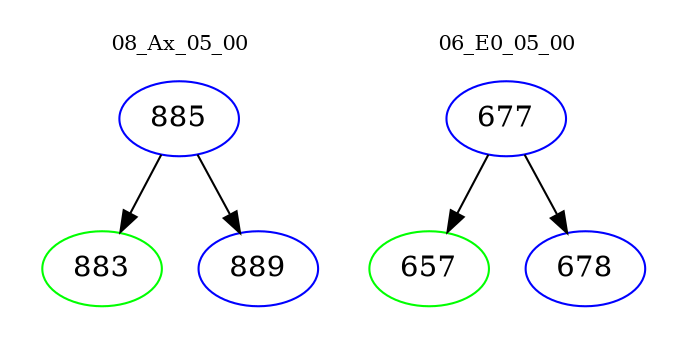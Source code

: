 digraph{
subgraph cluster_0 {
color = white
label = "08_Ax_05_00";
fontsize=10;
T0_885 [label="885", color="blue"]
T0_885 -> T0_883 [color="black"]
T0_883 [label="883", color="green"]
T0_885 -> T0_889 [color="black"]
T0_889 [label="889", color="blue"]
}
subgraph cluster_1 {
color = white
label = "06_E0_05_00";
fontsize=10;
T1_677 [label="677", color="blue"]
T1_677 -> T1_657 [color="black"]
T1_657 [label="657", color="green"]
T1_677 -> T1_678 [color="black"]
T1_678 [label="678", color="blue"]
}
}
